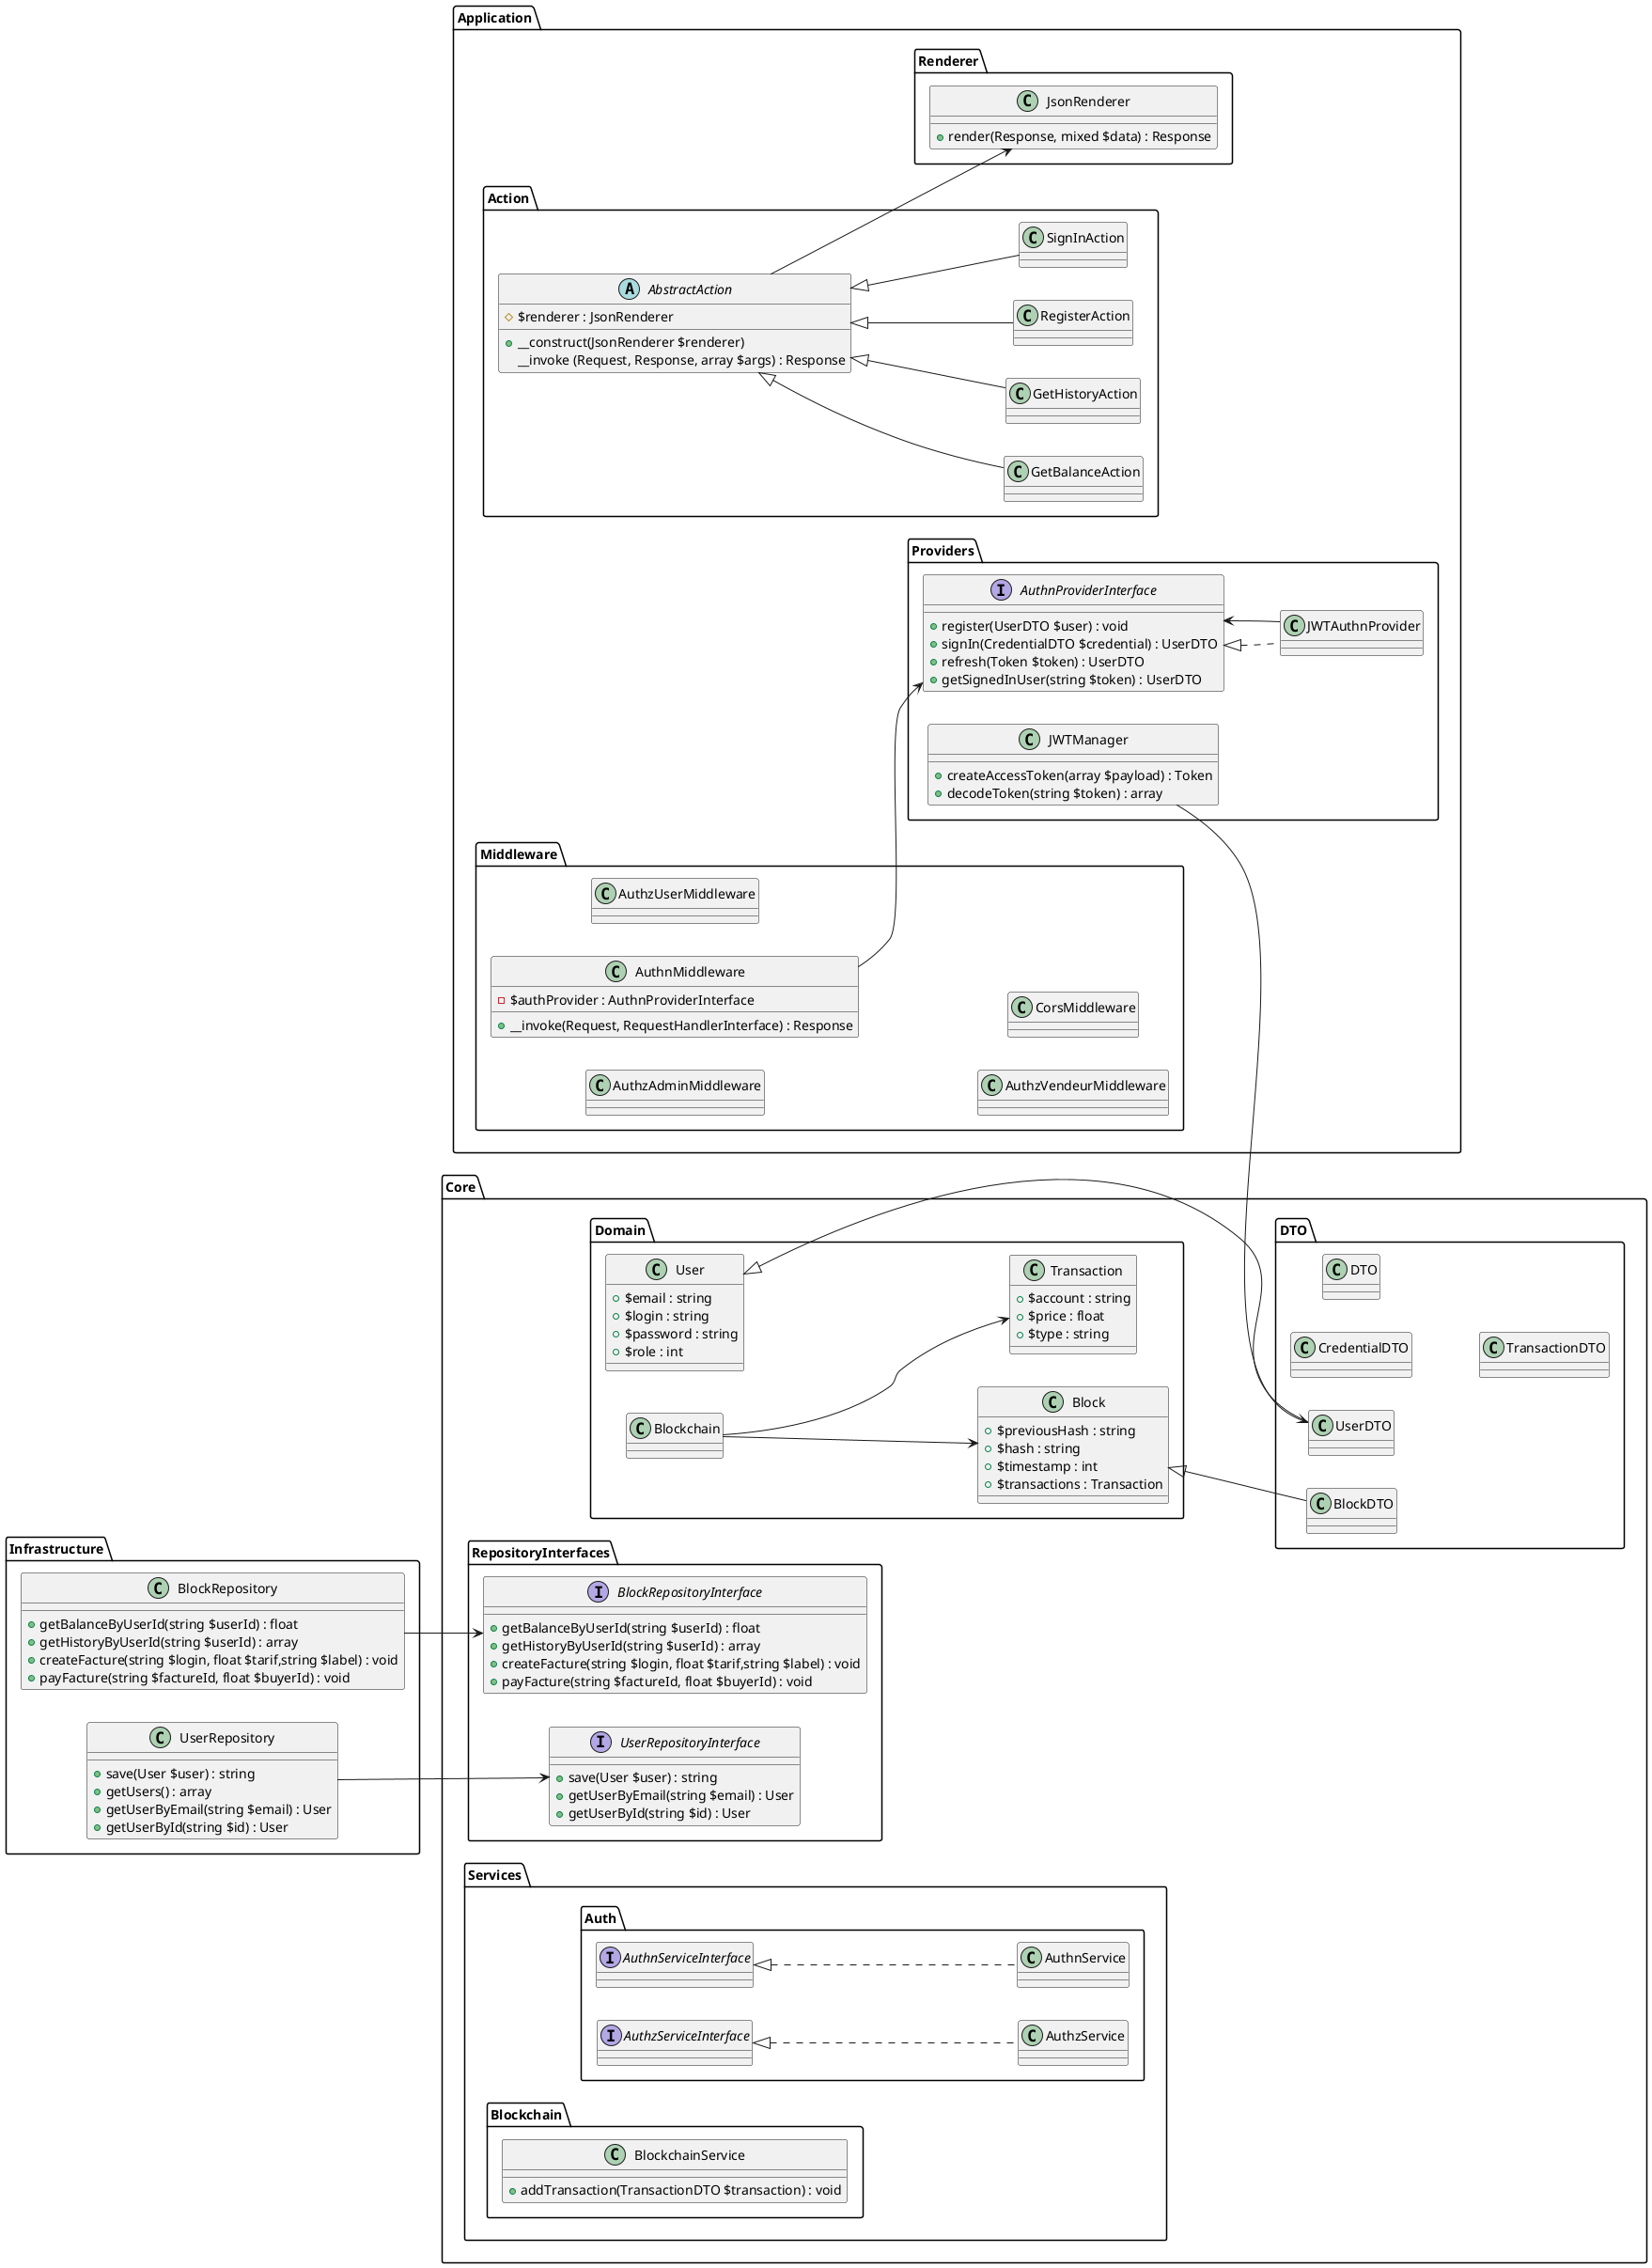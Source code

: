 @startuml

left to right direction

package "Infrastructure" {
    class BlockRepository {
        + getBalanceByUserId(string $userId) : float
        + getHistoryByUserId(string $userId) : array
        + createFacture(string $login, float $tarif,string $label) : void
        + payFacture(string $factureId, float $buyerId) : void

    }
    class UserRepository {
        + save(User $user) : string
        + getUsers() : array
        + getUserByEmail(string $email) : User
        + getUserById(string $id) : User
    }
}

package "Application" {
    package "Action" {
        abstract class AbstractAction {
            # $renderer : JsonRenderer
            + __construct(JsonRenderer $renderer)
            __invoke (Request, Response, array $args) : Response
        }
        class GetBalanceAction extends AbstractAction
        class GetHistoryAction extends AbstractAction
        class RegisterAction extends AbstractAction
        class SignInAction extends AbstractAction
    }

    package "Middleware" {
        class AuthnMiddleware {
            - $authProvider : AuthnProviderInterface
            + __invoke(Request, RequestHandlerInterface) : Response
        }
        class AuthzAdminMiddleware
        class AuthzUserMiddleware
        class AuthzVendeurMiddleware
        class CorsMiddleware
    }

    package "Providers" {
        interface AuthnProviderInterface {
            + register(UserDTO $user) : void
            + signIn(CredentialDTO $credential) : UserDTO
            + refresh(Token $token) : UserDTO
            + getSignedInUser(string $token) : UserDTO
        }
        class JWTAuthnProvider implements AuthnProviderInterface
        class JWTManager {
            + createAccessToken(array $payload) : Token
            + decodeToken(string $token) : array
        }
    }

    package "Renderer" {
        class JsonRenderer {
            + render(Response, mixed $data) : Response
        }
    }
}

package "Core" {
    package "Domain" {
        class Block {
            + $previousHash : string
            + $hash : string
            + $timestamp : int
            + $transactions : Transaction
        }
        class Transaction {
            + $account : string
            + $price : float
            + $type : string
        }
        class User {
            + $email : string
            + $login : string
            + $password : string
            + $role : int
        }
    }

    package "DTO" {
        class BlockDTO
        class CredentialDTO
        class DTO
        class TransactionDTO
        class UserDTO {
        }
    }

    package "RepositoryInterfaces" {
        interface BlockRepositoryInterface {
            + getBalanceByUserId(string $userId) : float
            + getHistoryByUserId(string $userId) : array
            + createFacture(string $login, float $tarif,string $label) : void
            + payFacture(string $factureId, float $buyerId) : void
        }
        interface UserRepositoryInterface {
            + save(User $user) : string
            + getUserByEmail(string $email) : User
            + getUserById(string $id) : User
        }
    }

    package "Services" {
        package "Auth" {
            interface AuthnServiceInterface
            interface AuthzServiceInterface
            class AuthnService implements AuthnServiceInterface
            class AuthzService implements AuthzServiceInterface
        }
        package "Blockchain" {
            class BlockchainService {
                + addTransaction(TransactionDTO $transaction) : void
            }
        }
    }
}

Infrastructure.BlockRepository --> Core.RepositoryInterfaces.BlockRepositoryInterface
Infrastructure.UserRepository --> Core.RepositoryInterfaces.UserRepositoryInterface

Application.Action.AbstractAction --> Application.Renderer.JsonRenderer
Application.Middleware.AuthnMiddleware --> Application.Providers.AuthnProviderInterface
Application.Providers.JWTAuthnProvider --> Application.Providers.AuthnProviderInterface
Application.Providers.JWTManager --> Core.DTO.UserDTO

Core.Domain.Block <|-- Core.DTO.BlockDTO
Core.Domain.User <|-- Core.DTO.UserDTO
Core.Domain.Blockchain --> Core.Domain.Block
Core.Domain.Blockchain --> Core.Domain.Transaction

@enduml